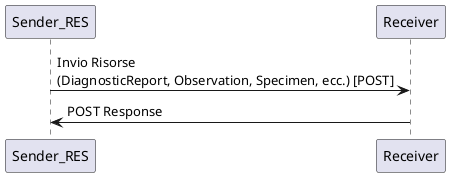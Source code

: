 @startuml

Sender_RES -> Receiver: Invio Risorse\n(DiagnosticReport, Observation, Specimen, ecc.) [POST]
Receiver -> Sender_RES: POST Response
@enduml
